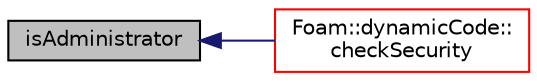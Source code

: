 digraph "isAdministrator"
{
  bgcolor="transparent";
  edge [fontname="Helvetica",fontsize="10",labelfontname="Helvetica",labelfontsize="10"];
  node [fontname="Helvetica",fontsize="10",shape=record];
  rankdir="LR";
  Node1 [label="isAdministrator",height=0.2,width=0.4,color="black", fillcolor="grey75", style="filled", fontcolor="black"];
  Node1 -> Node2 [dir="back",color="midnightblue",fontsize="10",style="solid",fontname="Helvetica"];
  Node2 [label="Foam::dynamicCode::\lcheckSecurity",height=0.2,width=0.4,color="red",URL="$a00603.html#aa14fd6b7ed159a9d8491d861535358c7",tooltip="Check security for creating dynamic code. "];
}
